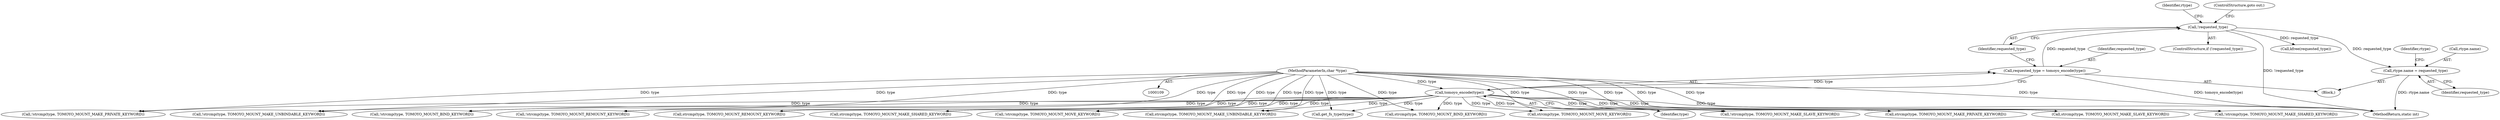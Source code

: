 digraph "0_linux_4e78c724d47e2342aa8fde61f6b8536f662f795f@pointer" {
"1000153" [label="(Call,rtype.name = requested_type)"];
"1000150" [label="(Call,!requested_type)"];
"1000145" [label="(Call,requested_type = tomoyo_encode(type))"];
"1000147" [label="(Call,tomoyo_encode(type))"];
"1000113" [label="(MethodParameterIn,char *type)"];
"1000160" [label="(Identifier,rtype)"];
"1000217" [label="(Call,!strcmp(type, TOMOYO_MOUNT_MOVE_KEYWORD))"];
"1000157" [label="(Identifier,requested_type)"];
"1000150" [label="(Call,!requested_type)"];
"1000197" [label="(Call,strcmp(type, TOMOYO_MOUNT_MAKE_PRIVATE_KEYWORD))"];
"1000146" [label="(Identifier,requested_type)"];
"1000191" [label="(Call,!strcmp(type, TOMOYO_MOUNT_MAKE_UNBINDABLE_KEYWORD))"];
"1000392" [label="(MethodReturn,static int)"];
"1000115" [label="(Block,)"];
"1000201" [label="(Call,!strcmp(type, TOMOYO_MOUNT_MAKE_SLAVE_KEYWORD))"];
"1000155" [label="(Identifier,rtype)"];
"1000213" [label="(Call,!strcmp(type, TOMOYO_MOUNT_BIND_KEYWORD))"];
"1000214" [label="(Call,strcmp(type, TOMOYO_MOUNT_BIND_KEYWORD))"];
"1000148" [label="(Identifier,type)"];
"1000192" [label="(Call,strcmp(type, TOMOYO_MOUNT_MAKE_UNBINDABLE_KEYWORD))"];
"1000154" [label="(Call,rtype.name)"];
"1000205" [label="(Call,!strcmp(type, TOMOYO_MOUNT_MAKE_SHARED_KEYWORD))"];
"1000196" [label="(Call,!strcmp(type, TOMOYO_MOUNT_MAKE_PRIVATE_KEYWORD))"];
"1000206" [label="(Call,strcmp(type, TOMOYO_MOUNT_MAKE_SHARED_KEYWORD))"];
"1000149" [label="(ControlStructure,if (!requested_type))"];
"1000230" [label="(Call,get_fs_type(type))"];
"1000184" [label="(Call,strcmp(type, TOMOYO_MOUNT_REMOUNT_KEYWORD))"];
"1000113" [label="(MethodParameterIn,char *type)"];
"1000153" [label="(Call,rtype.name = requested_type)"];
"1000151" [label="(Identifier,requested_type)"];
"1000147" [label="(Call,tomoyo_encode(type))"];
"1000145" [label="(Call,requested_type = tomoyo_encode(type))"];
"1000218" [label="(Call,strcmp(type, TOMOYO_MOUNT_MOVE_KEYWORD))"];
"1000183" [label="(Call,!strcmp(type, TOMOYO_MOUNT_REMOUNT_KEYWORD))"];
"1000152" [label="(ControlStructure,goto out;)"];
"1000388" [label="(Call,kfree(requested_type))"];
"1000202" [label="(Call,strcmp(type, TOMOYO_MOUNT_MAKE_SLAVE_KEYWORD))"];
"1000153" -> "1000115"  [label="AST: "];
"1000153" -> "1000157"  [label="CFG: "];
"1000154" -> "1000153"  [label="AST: "];
"1000157" -> "1000153"  [label="AST: "];
"1000160" -> "1000153"  [label="CFG: "];
"1000153" -> "1000392"  [label="DDG: rtype.name"];
"1000150" -> "1000153"  [label="DDG: requested_type"];
"1000150" -> "1000149"  [label="AST: "];
"1000150" -> "1000151"  [label="CFG: "];
"1000151" -> "1000150"  [label="AST: "];
"1000152" -> "1000150"  [label="CFG: "];
"1000155" -> "1000150"  [label="CFG: "];
"1000150" -> "1000392"  [label="DDG: !requested_type"];
"1000145" -> "1000150"  [label="DDG: requested_type"];
"1000150" -> "1000388"  [label="DDG: requested_type"];
"1000145" -> "1000115"  [label="AST: "];
"1000145" -> "1000147"  [label="CFG: "];
"1000146" -> "1000145"  [label="AST: "];
"1000147" -> "1000145"  [label="AST: "];
"1000151" -> "1000145"  [label="CFG: "];
"1000145" -> "1000392"  [label="DDG: tomoyo_encode(type)"];
"1000147" -> "1000145"  [label="DDG: type"];
"1000147" -> "1000148"  [label="CFG: "];
"1000148" -> "1000147"  [label="AST: "];
"1000147" -> "1000392"  [label="DDG: type"];
"1000113" -> "1000147"  [label="DDG: type"];
"1000147" -> "1000183"  [label="DDG: type"];
"1000147" -> "1000184"  [label="DDG: type"];
"1000147" -> "1000191"  [label="DDG: type"];
"1000147" -> "1000192"  [label="DDG: type"];
"1000147" -> "1000196"  [label="DDG: type"];
"1000147" -> "1000197"  [label="DDG: type"];
"1000147" -> "1000201"  [label="DDG: type"];
"1000147" -> "1000202"  [label="DDG: type"];
"1000147" -> "1000205"  [label="DDG: type"];
"1000147" -> "1000206"  [label="DDG: type"];
"1000147" -> "1000213"  [label="DDG: type"];
"1000147" -> "1000214"  [label="DDG: type"];
"1000147" -> "1000217"  [label="DDG: type"];
"1000147" -> "1000218"  [label="DDG: type"];
"1000147" -> "1000230"  [label="DDG: type"];
"1000113" -> "1000109"  [label="AST: "];
"1000113" -> "1000392"  [label="DDG: type"];
"1000113" -> "1000183"  [label="DDG: type"];
"1000113" -> "1000184"  [label="DDG: type"];
"1000113" -> "1000191"  [label="DDG: type"];
"1000113" -> "1000192"  [label="DDG: type"];
"1000113" -> "1000196"  [label="DDG: type"];
"1000113" -> "1000197"  [label="DDG: type"];
"1000113" -> "1000201"  [label="DDG: type"];
"1000113" -> "1000202"  [label="DDG: type"];
"1000113" -> "1000205"  [label="DDG: type"];
"1000113" -> "1000206"  [label="DDG: type"];
"1000113" -> "1000213"  [label="DDG: type"];
"1000113" -> "1000214"  [label="DDG: type"];
"1000113" -> "1000217"  [label="DDG: type"];
"1000113" -> "1000218"  [label="DDG: type"];
"1000113" -> "1000230"  [label="DDG: type"];
}
